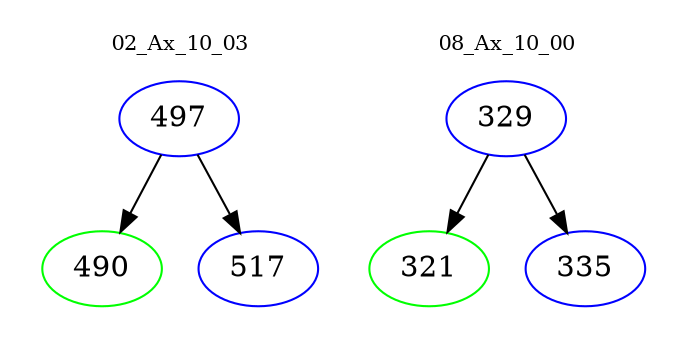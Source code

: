 digraph{
subgraph cluster_0 {
color = white
label = "02_Ax_10_03";
fontsize=10;
T0_497 [label="497", color="blue"]
T0_497 -> T0_490 [color="black"]
T0_490 [label="490", color="green"]
T0_497 -> T0_517 [color="black"]
T0_517 [label="517", color="blue"]
}
subgraph cluster_1 {
color = white
label = "08_Ax_10_00";
fontsize=10;
T1_329 [label="329", color="blue"]
T1_329 -> T1_321 [color="black"]
T1_321 [label="321", color="green"]
T1_329 -> T1_335 [color="black"]
T1_335 [label="335", color="blue"]
}
}
